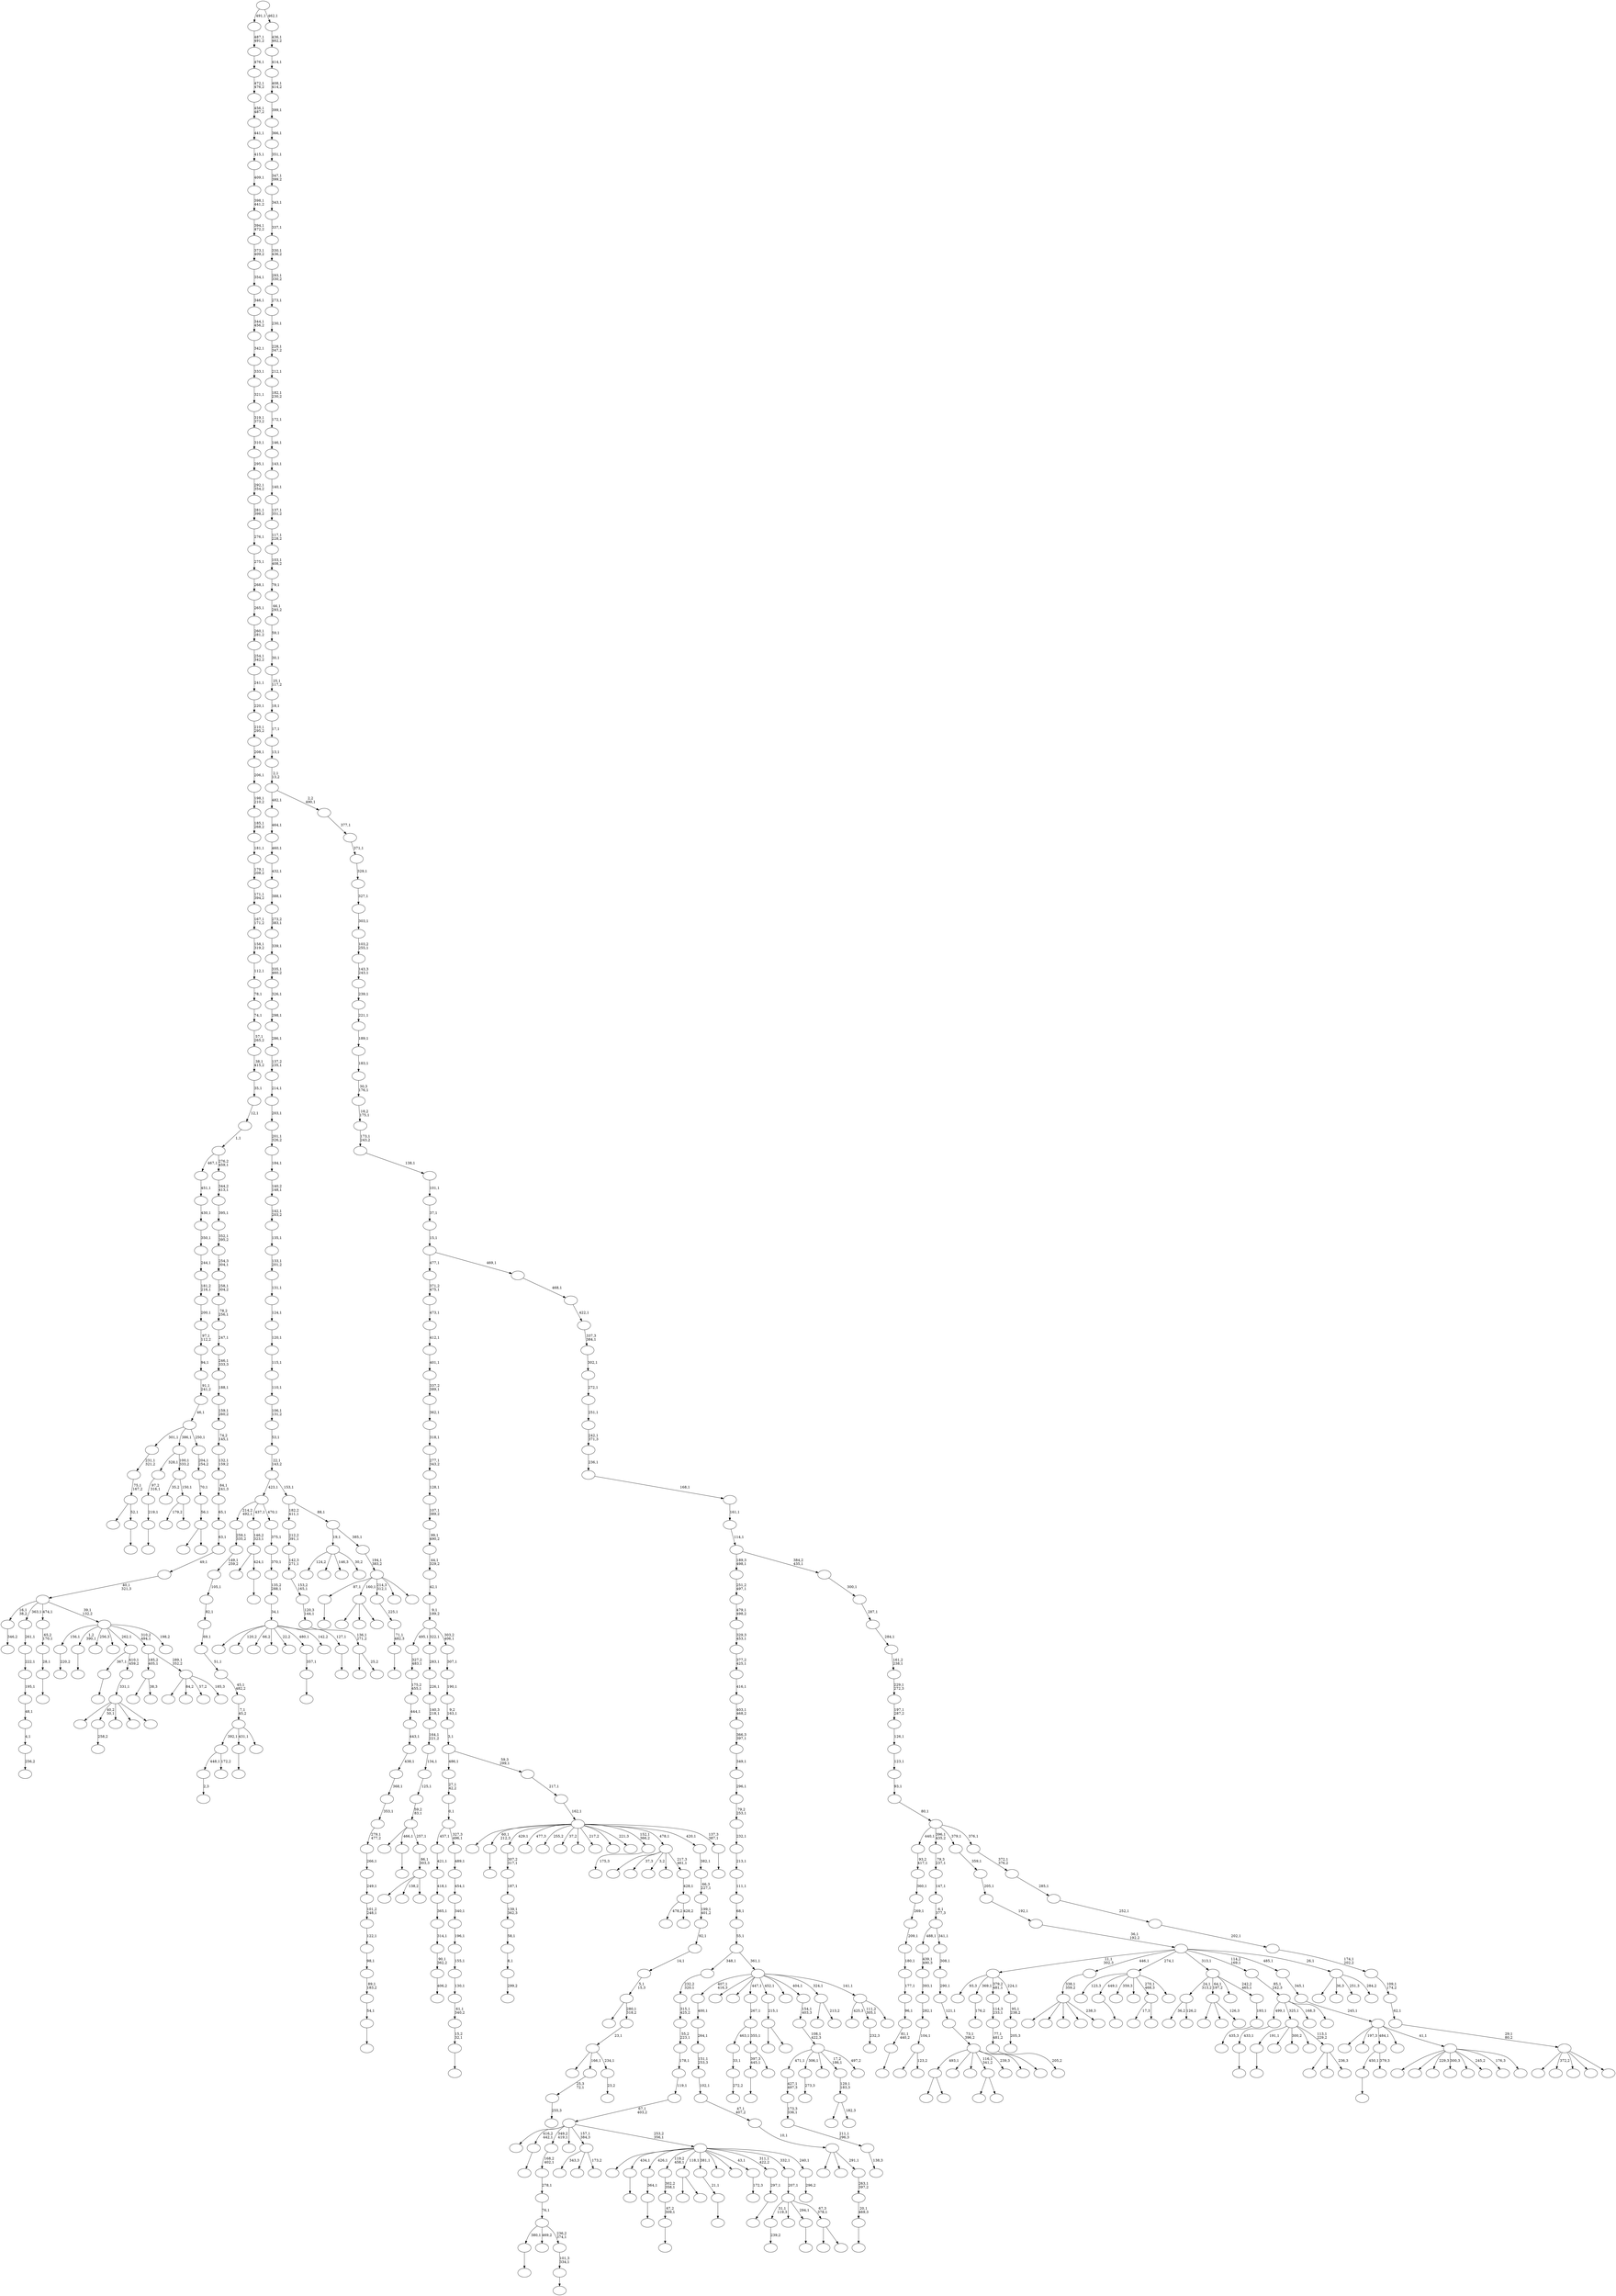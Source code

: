 digraph T {
	700 [label=""]
	699 [label=""]
	698 [label=""]
	697 [label=""]
	696 [label=""]
	695 [label=""]
	694 [label=""]
	693 [label=""]
	692 [label=""]
	691 [label=""]
	690 [label=""]
	689 [label=""]
	688 [label=""]
	687 [label=""]
	686 [label=""]
	685 [label=""]
	684 [label=""]
	683 [label=""]
	682 [label=""]
	681 [label=""]
	680 [label=""]
	679 [label=""]
	678 [label=""]
	677 [label=""]
	676 [label=""]
	675 [label=""]
	674 [label=""]
	673 [label=""]
	672 [label=""]
	671 [label=""]
	670 [label=""]
	669 [label=""]
	668 [label=""]
	667 [label=""]
	666 [label=""]
	665 [label=""]
	664 [label=""]
	663 [label=""]
	662 [label=""]
	661 [label=""]
	660 [label=""]
	659 [label=""]
	658 [label=""]
	657 [label=""]
	656 [label=""]
	655 [label=""]
	654 [label=""]
	653 [label=""]
	652 [label=""]
	651 [label=""]
	650 [label=""]
	649 [label=""]
	648 [label=""]
	647 [label=""]
	646 [label=""]
	645 [label=""]
	644 [label=""]
	643 [label=""]
	642 [label=""]
	641 [label=""]
	640 [label=""]
	639 [label=""]
	638 [label=""]
	637 [label=""]
	636 [label=""]
	635 [label=""]
	634 [label=""]
	633 [label=""]
	632 [label=""]
	631 [label=""]
	630 [label=""]
	629 [label=""]
	628 [label=""]
	627 [label=""]
	626 [label=""]
	625 [label=""]
	624 [label=""]
	623 [label=""]
	622 [label=""]
	621 [label=""]
	620 [label=""]
	619 [label=""]
	618 [label=""]
	617 [label=""]
	616 [label=""]
	615 [label=""]
	614 [label=""]
	613 [label=""]
	612 [label=""]
	611 [label=""]
	610 [label=""]
	609 [label=""]
	608 [label=""]
	607 [label=""]
	606 [label=""]
	605 [label=""]
	604 [label=""]
	603 [label=""]
	602 [label=""]
	601 [label=""]
	600 [label=""]
	599 [label=""]
	598 [label=""]
	597 [label=""]
	596 [label=""]
	595 [label=""]
	594 [label=""]
	593 [label=""]
	592 [label=""]
	591 [label=""]
	590 [label=""]
	589 [label=""]
	588 [label=""]
	587 [label=""]
	586 [label=""]
	585 [label=""]
	584 [label=""]
	583 [label=""]
	582 [label=""]
	581 [label=""]
	580 [label=""]
	579 [label=""]
	578 [label=""]
	577 [label=""]
	576 [label=""]
	575 [label=""]
	574 [label=""]
	573 [label=""]
	572 [label=""]
	571 [label=""]
	570 [label=""]
	569 [label=""]
	568 [label=""]
	567 [label=""]
	566 [label=""]
	565 [label=""]
	564 [label=""]
	563 [label=""]
	562 [label=""]
	561 [label=""]
	560 [label=""]
	559 [label=""]
	558 [label=""]
	557 [label=""]
	556 [label=""]
	555 [label=""]
	554 [label=""]
	553 [label=""]
	552 [label=""]
	551 [label=""]
	550 [label=""]
	549 [label=""]
	548 [label=""]
	547 [label=""]
	546 [label=""]
	545 [label=""]
	544 [label=""]
	543 [label=""]
	542 [label=""]
	541 [label=""]
	540 [label=""]
	539 [label=""]
	538 [label=""]
	537 [label=""]
	536 [label=""]
	535 [label=""]
	534 [label=""]
	533 [label=""]
	532 [label=""]
	531 [label=""]
	530 [label=""]
	529 [label=""]
	528 [label=""]
	527 [label=""]
	526 [label=""]
	525 [label=""]
	524 [label=""]
	523 [label=""]
	522 [label=""]
	521 [label=""]
	520 [label=""]
	519 [label=""]
	518 [label=""]
	517 [label=""]
	516 [label=""]
	515 [label=""]
	514 [label=""]
	513 [label=""]
	512 [label=""]
	511 [label=""]
	510 [label=""]
	509 [label=""]
	508 [label=""]
	507 [label=""]
	506 [label=""]
	505 [label=""]
	504 [label=""]
	503 [label=""]
	502 [label=""]
	501 [label=""]
	500 [label=""]
	499 [label=""]
	498 [label=""]
	497 [label=""]
	496 [label=""]
	495 [label=""]
	494 [label=""]
	493 [label=""]
	492 [label=""]
	491 [label=""]
	490 [label=""]
	489 [label=""]
	488 [label=""]
	487 [label=""]
	486 [label=""]
	485 [label=""]
	484 [label=""]
	483 [label=""]
	482 [label=""]
	481 [label=""]
	480 [label=""]
	479 [label=""]
	478 [label=""]
	477 [label=""]
	476 [label=""]
	475 [label=""]
	474 [label=""]
	473 [label=""]
	472 [label=""]
	471 [label=""]
	470 [label=""]
	469 [label=""]
	468 [label=""]
	467 [label=""]
	466 [label=""]
	465 [label=""]
	464 [label=""]
	463 [label=""]
	462 [label=""]
	461 [label=""]
	460 [label=""]
	459 [label=""]
	458 [label=""]
	457 [label=""]
	456 [label=""]
	455 [label=""]
	454 [label=""]
	453 [label=""]
	452 [label=""]
	451 [label=""]
	450 [label=""]
	449 [label=""]
	448 [label=""]
	447 [label=""]
	446 [label=""]
	445 [label=""]
	444 [label=""]
	443 [label=""]
	442 [label=""]
	441 [label=""]
	440 [label=""]
	439 [label=""]
	438 [label=""]
	437 [label=""]
	436 [label=""]
	435 [label=""]
	434 [label=""]
	433 [label=""]
	432 [label=""]
	431 [label=""]
	430 [label=""]
	429 [label=""]
	428 [label=""]
	427 [label=""]
	426 [label=""]
	425 [label=""]
	424 [label=""]
	423 [label=""]
	422 [label=""]
	421 [label=""]
	420 [label=""]
	419 [label=""]
	418 [label=""]
	417 [label=""]
	416 [label=""]
	415 [label=""]
	414 [label=""]
	413 [label=""]
	412 [label=""]
	411 [label=""]
	410 [label=""]
	409 [label=""]
	408 [label=""]
	407 [label=""]
	406 [label=""]
	405 [label=""]
	404 [label=""]
	403 [label=""]
	402 [label=""]
	401 [label=""]
	400 [label=""]
	399 [label=""]
	398 [label=""]
	397 [label=""]
	396 [label=""]
	395 [label=""]
	394 [label=""]
	393 [label=""]
	392 [label=""]
	391 [label=""]
	390 [label=""]
	389 [label=""]
	388 [label=""]
	387 [label=""]
	386 [label=""]
	385 [label=""]
	384 [label=""]
	383 [label=""]
	382 [label=""]
	381 [label=""]
	380 [label=""]
	379 [label=""]
	378 [label=""]
	377 [label=""]
	376 [label=""]
	375 [label=""]
	374 [label=""]
	373 [label=""]
	372 [label=""]
	371 [label=""]
	370 [label=""]
	369 [label=""]
	368 [label=""]
	367 [label=""]
	366 [label=""]
	365 [label=""]
	364 [label=""]
	363 [label=""]
	362 [label=""]
	361 [label=""]
	360 [label=""]
	359 [label=""]
	358 [label=""]
	357 [label=""]
	356 [label=""]
	355 [label=""]
	354 [label=""]
	353 [label=""]
	352 [label=""]
	351 [label=""]
	350 [label=""]
	349 [label=""]
	348 [label=""]
	347 [label=""]
	346 [label=""]
	345 [label=""]
	344 [label=""]
	343 [label=""]
	342 [label=""]
	341 [label=""]
	340 [label=""]
	339 [label=""]
	338 [label=""]
	337 [label=""]
	336 [label=""]
	335 [label=""]
	334 [label=""]
	333 [label=""]
	332 [label=""]
	331 [label=""]
	330 [label=""]
	329 [label=""]
	328 [label=""]
	327 [label=""]
	326 [label=""]
	325 [label=""]
	324 [label=""]
	323 [label=""]
	322 [label=""]
	321 [label=""]
	320 [label=""]
	319 [label=""]
	318 [label=""]
	317 [label=""]
	316 [label=""]
	315 [label=""]
	314 [label=""]
	313 [label=""]
	312 [label=""]
	311 [label=""]
	310 [label=""]
	309 [label=""]
	308 [label=""]
	307 [label=""]
	306 [label=""]
	305 [label=""]
	304 [label=""]
	303 [label=""]
	302 [label=""]
	301 [label=""]
	300 [label=""]
	299 [label=""]
	298 [label=""]
	297 [label=""]
	296 [label=""]
	295 [label=""]
	294 [label=""]
	293 [label=""]
	292 [label=""]
	291 [label=""]
	290 [label=""]
	289 [label=""]
	288 [label=""]
	287 [label=""]
	286 [label=""]
	285 [label=""]
	284 [label=""]
	283 [label=""]
	282 [label=""]
	281 [label=""]
	280 [label=""]
	279 [label=""]
	278 [label=""]
	277 [label=""]
	276 [label=""]
	275 [label=""]
	274 [label=""]
	273 [label=""]
	272 [label=""]
	271 [label=""]
	270 [label=""]
	269 [label=""]
	268 [label=""]
	267 [label=""]
	266 [label=""]
	265 [label=""]
	264 [label=""]
	263 [label=""]
	262 [label=""]
	261 [label=""]
	260 [label=""]
	259 [label=""]
	258 [label=""]
	257 [label=""]
	256 [label=""]
	255 [label=""]
	254 [label=""]
	253 [label=""]
	252 [label=""]
	251 [label=""]
	250 [label=""]
	249 [label=""]
	248 [label=""]
	247 [label=""]
	246 [label=""]
	245 [label=""]
	244 [label=""]
	243 [label=""]
	242 [label=""]
	241 [label=""]
	240 [label=""]
	239 [label=""]
	238 [label=""]
	237 [label=""]
	236 [label=""]
	235 [label=""]
	234 [label=""]
	233 [label=""]
	232 [label=""]
	231 [label=""]
	230 [label=""]
	229 [label=""]
	228 [label=""]
	227 [label=""]
	226 [label=""]
	225 [label=""]
	224 [label=""]
	223 [label=""]
	222 [label=""]
	221 [label=""]
	220 [label=""]
	219 [label=""]
	218 [label=""]
	217 [label=""]
	216 [label=""]
	215 [label=""]
	214 [label=""]
	213 [label=""]
	212 [label=""]
	211 [label=""]
	210 [label=""]
	209 [label=""]
	208 [label=""]
	207 [label=""]
	206 [label=""]
	205 [label=""]
	204 [label=""]
	203 [label=""]
	202 [label=""]
	201 [label=""]
	200 [label=""]
	199 [label=""]
	198 [label=""]
	197 [label=""]
	196 [label=""]
	195 [label=""]
	194 [label=""]
	193 [label=""]
	192 [label=""]
	191 [label=""]
	190 [label=""]
	189 [label=""]
	188 [label=""]
	187 [label=""]
	186 [label=""]
	185 [label=""]
	184 [label=""]
	183 [label=""]
	182 [label=""]
	181 [label=""]
	180 [label=""]
	179 [label=""]
	178 [label=""]
	177 [label=""]
	176 [label=""]
	175 [label=""]
	174 [label=""]
	173 [label=""]
	172 [label=""]
	171 [label=""]
	170 [label=""]
	169 [label=""]
	168 [label=""]
	167 [label=""]
	166 [label=""]
	165 [label=""]
	164 [label=""]
	163 [label=""]
	162 [label=""]
	161 [label=""]
	160 [label=""]
	159 [label=""]
	158 [label=""]
	157 [label=""]
	156 [label=""]
	155 [label=""]
	154 [label=""]
	153 [label=""]
	152 [label=""]
	151 [label=""]
	150 [label=""]
	149 [label=""]
	148 [label=""]
	147 [label=""]
	146 [label=""]
	145 [label=""]
	144 [label=""]
	143 [label=""]
	142 [label=""]
	141 [label=""]
	140 [label=""]
	139 [label=""]
	138 [label=""]
	137 [label=""]
	136 [label=""]
	135 [label=""]
	134 [label=""]
	133 [label=""]
	132 [label=""]
	131 [label=""]
	130 [label=""]
	129 [label=""]
	128 [label=""]
	127 [label=""]
	126 [label=""]
	125 [label=""]
	124 [label=""]
	123 [label=""]
	122 [label=""]
	121 [label=""]
	120 [label=""]
	119 [label=""]
	118 [label=""]
	117 [label=""]
	116 [label=""]
	115 [label=""]
	114 [label=""]
	113 [label=""]
	112 [label=""]
	111 [label=""]
	110 [label=""]
	109 [label=""]
	108 [label=""]
	107 [label=""]
	106 [label=""]
	105 [label=""]
	104 [label=""]
	103 [label=""]
	102 [label=""]
	101 [label=""]
	100 [label=""]
	99 [label=""]
	98 [label=""]
	97 [label=""]
	96 [label=""]
	95 [label=""]
	94 [label=""]
	93 [label=""]
	92 [label=""]
	91 [label=""]
	90 [label=""]
	89 [label=""]
	88 [label=""]
	87 [label=""]
	86 [label=""]
	85 [label=""]
	84 [label=""]
	83 [label=""]
	82 [label=""]
	81 [label=""]
	80 [label=""]
	79 [label=""]
	78 [label=""]
	77 [label=""]
	76 [label=""]
	75 [label=""]
	74 [label=""]
	73 [label=""]
	72 [label=""]
	71 [label=""]
	70 [label=""]
	69 [label=""]
	68 [label=""]
	67 [label=""]
	66 [label=""]
	65 [label=""]
	64 [label=""]
	63 [label=""]
	62 [label=""]
	61 [label=""]
	60 [label=""]
	59 [label=""]
	58 [label=""]
	57 [label=""]
	56 [label=""]
	55 [label=""]
	54 [label=""]
	53 [label=""]
	52 [label=""]
	51 [label=""]
	50 [label=""]
	49 [label=""]
	48 [label=""]
	47 [label=""]
	46 [label=""]
	45 [label=""]
	44 [label=""]
	43 [label=""]
	42 [label=""]
	41 [label=""]
	40 [label=""]
	39 [label=""]
	38 [label=""]
	37 [label=""]
	36 [label=""]
	35 [label=""]
	34 [label=""]
	33 [label=""]
	32 [label=""]
	31 [label=""]
	30 [label=""]
	29 [label=""]
	28 [label=""]
	27 [label=""]
	26 [label=""]
	25 [label=""]
	24 [label=""]
	23 [label=""]
	22 [label=""]
	21 [label=""]
	20 [label=""]
	19 [label=""]
	18 [label=""]
	17 [label=""]
	16 [label=""]
	15 [label=""]
	14 [label=""]
	13 [label=""]
	12 [label=""]
	11 [label=""]
	10 [label=""]
	9 [label=""]
	8 [label=""]
	7 [label=""]
	6 [label=""]
	5 [label=""]
	4 [label=""]
	3 [label=""]
	2 [label=""]
	1 [label=""]
	0 [label=""]
	699 -> 700 [label="239,2"]
	687 -> 688 [label="138,3"]
	686 -> 687 [label="211,1\n296,3"]
	685 -> 686 [label="173,3\n336,1"]
	684 -> 685 [label="427,1\n497,3"]
	682 -> 683 [label="272,2"]
	681 -> 682 [label="33,1"]
	678 -> 679 [label=""]
	675 -> 689 [label="36,2"]
	675 -> 676 [label="126,2"]
	668 -> 669 [label=""]
	667 -> 668 [label="364,1"]
	662 -> 665 [label=""]
	662 -> 663 [label=""]
	656 -> 657 [label="2,3"]
	650 -> 651 [label=""]
	649 -> 650 [label="54,1"]
	648 -> 649 [label="89,1\n183,2"]
	647 -> 648 [label="98,1"]
	646 -> 647 [label="122,1"]
	645 -> 646 [label="101,2\n248,1"]
	644 -> 645 [label="249,1"]
	643 -> 644 [label="266,1"]
	642 -> 643 [label="279,1\n477,2"]
	641 -> 642 [label="353,1"]
	640 -> 641 [label="368,1"]
	639 -> 640 [label="438,1"]
	638 -> 639 [label="443,1"]
	637 -> 638 [label="444,1"]
	636 -> 637 [label="175,2\n455,1"]
	635 -> 636 [label="327,2\n483,1"]
	633 -> 634 [label=""]
	631 -> 632 [label="220,2"]
	623 -> 624 [label=""]
	621 -> 622 [label=""]
	619 -> 620 [label="299,2"]
	618 -> 619 [label="8,1"]
	617 -> 618 [label="58,1"]
	616 -> 617 [label="139,1\n362,3"]
	615 -> 616 [label="187,1"]
	614 -> 615 [label="307,2\n317,1"]
	612 -> 613 [label=""]
	611 -> 612 [label="20,1\n469,3"]
	610 -> 611 [label="263,1\n397,2"]
	609 -> 673 [label=""]
	609 -> 670 [label=""]
	609 -> 610 [label="291,1"]
	608 -> 609 [label="10,1"]
	607 -> 608 [label="47,1\n407,2"]
	606 -> 607 [label="102,1"]
	605 -> 606 [label="151,1\n253,3"]
	604 -> 605 [label="264,1"]
	603 -> 604 [label="400,1"]
	601 -> 602 [label=""]
	597 -> 598 [label=""]
	594 -> 595 [label="406,2"]
	593 -> 594 [label="90,1\n362,2"]
	592 -> 593 [label="314,1"]
	591 -> 592 [label="365,1"]
	590 -> 591 [label="418,1"]
	589 -> 590 [label="421,1"]
	584 -> 585 [label=""]
	581 -> 656 [label="448,1"]
	581 -> 582 [label="172,2"]
	577 -> 578 [label=""]
	575 -> 576 [label=""]
	568 -> 569 [label="273,3"]
	565 -> 671 [label=""]
	565 -> 629 [label=""]
	565 -> 566 [label="126,3"]
	560 -> 561 [label="176,2"]
	557 -> 581 [label="392,1"]
	557 -> 575 [label="431,1"]
	557 -> 558 [label=""]
	556 -> 557 [label="7,1\n45,2"]
	555 -> 556 [label="45,1\n482,2"]
	554 -> 555 [label="51,1"]
	553 -> 554 [label="69,1"]
	552 -> 553 [label="82,1"]
	551 -> 552 [label="105,1"]
	550 -> 551 [label="149,1\n259,2"]
	549 -> 550 [label="259,1\n335,2"]
	543 -> 544 [label=""]
	534 -> 535 [label=""]
	533 -> 534 [label="67,2\n309,1"]
	532 -> 533 [label="302,2\n358,1"]
	525 -> 654 [label="17,3"]
	525 -> 526 [label=""]
	521 -> 522 [label="346,2"]
	516 -> 517 [label="256,2"]
	515 -> 516 [label="4,1"]
	514 -> 515 [label="48,1"]
	513 -> 514 [label="195,1"]
	512 -> 513 [label="222,1"]
	511 -> 512 [label="261,1"]
	508 -> 509 [label="205,2"]
	507 -> 508 [label="77,1\n481,2"]
	506 -> 507 [label="114,3\n233,1"]
	504 -> 505 [label="258,2"]
	502 -> 666 [label=""]
	502 -> 596 [label=""]
	502 -> 503 [label=""]
	498 -> 538 [label=""]
	498 -> 499 [label=""]
	496 -> 674 [label=""]
	496 -> 497 [label=""]
	493 -> 494 [label=""]
	492 -> 572 [label=""]
	492 -> 493 [label="52,1"]
	491 -> 492 [label="75,1\n167,2"]
	490 -> 491 [label="231,1\n321,2"]
	488 -> 489 [label=""]
	487 -> 488 [label="21,1"]
	485 -> 486 [label=""]
	484 -> 485 [label="357,1"]
	482 -> 483 [label="205,3"]
	481 -> 482 [label="95,1\n238,2"]
	480 -> 693 [label="93,3"]
	480 -> 560 [label="369,1"]
	480 -> 506 [label="379,2\n481,1"]
	480 -> 481 [label="224,1"]
	474 -> 475 [label=""]
	473 -> 474 [label="433,1"]
	470 -> 471 [label=""]
	468 -> 469 [label=""]
	464 -> 465 [label=""]
	463 -> 464 [label="81,1\n440,2"]
	462 -> 463 [label="96,1"]
	461 -> 462 [label="177,1"]
	460 -> 461 [label="180,1"]
	459 -> 460 [label="209,1"]
	458 -> 459 [label="269,1"]
	457 -> 458 [label="360,1"]
	456 -> 457 [label="93,2\n417,1"]
	451 -> 452 [label=""]
	450 -> 451 [label="101,3\n334,1"]
	449 -> 623 [label="380,1"]
	449 -> 454 [label="469,2"]
	449 -> 450 [label="236,2\n374,1"]
	448 -> 449 [label="76,1"]
	447 -> 448 [label="278,1"]
	446 -> 447 [label="168,2\n402,1"]
	444 -> 445 [label=""]
	443 -> 444 [label="219,1"]
	442 -> 443 [label="97,2\n316,1"]
	440 -> 441 [label=""]
	437 -> 680 [label="124,2"]
	437 -> 531 [label=""]
	437 -> 519 [label="146,3"]
	437 -> 438 [label="30,2"]
	435 -> 436 [label=""]
	434 -> 435 [label="15,2\n32,1"]
	433 -> 434 [label="61,1\n340,2"]
	432 -> 433 [label="130,1"]
	431 -> 432 [label="155,1"]
	430 -> 431 [label="196,1"]
	429 -> 430 [label="340,1"]
	428 -> 429 [label="454,1"]
	427 -> 428 [label="489,1"]
	426 -> 589 [label="457,1"]
	426 -> 427 [label="327,3\n496,1"]
	425 -> 426 [label="0,1"]
	424 -> 425 [label="27,1\n42,2"]
	422 -> 423 [label=""]
	421 -> 587 [label=""]
	421 -> 422 [label="424,1"]
	420 -> 421 [label="146,2\n323,1"]
	416 -> 470 [label="450,1"]
	416 -> 417 [label="379,3"]
	413 -> 661 [label=""]
	413 -> 414 [label="38,3"]
	410 -> 411 [label="232,3"]
	407 -> 408 [label=""]
	405 -> 548 [label=""]
	405 -> 541 [label=""]
	405 -> 479 [label=""]
	405 -> 409 [label=""]
	405 -> 406 [label="238,3"]
	404 -> 405 [label="338,1\n359,2"]
	402 -> 403 [label="175,3"]
	399 -> 677 [label="179,2"]
	399 -> 400 [label=""]
	398 -> 546 [label="35,2"]
	398 -> 399 [label="150,1"]
	397 -> 442 [label="328,1"]
	397 -> 398 [label="100,1\n333,2"]
	395 -> 625 [label=""]
	395 -> 396 [label="123,2"]
	394 -> 395 [label="104,1"]
	393 -> 394 [label="282,1"]
	392 -> 393 [label="393,1"]
	391 -> 392 [label="439,1\n490,3"]
	387 -> 694 [label="123,3"]
	387 -> 577 [label="449,1"]
	387 -> 540 [label="359,3"]
	387 -> 539 [label=""]
	387 -> 525 [label="270,1\n468,3"]
	387 -> 388 [label=""]
	385 -> 528 [label=""]
	385 -> 386 [label="182,3"]
	384 -> 385 [label="129,1\n183,3"]
	381 -> 382 [label=""]
	380 -> 381 [label="28,1"]
	379 -> 380 [label="65,2\n170,1"]
	376 -> 597 [label="397,3\n445,1"]
	376 -> 377 [label=""]
	375 -> 681 [label="463,1"]
	375 -> 376 [label="355,1"]
	374 -> 375 [label="267,1"]
	372 -> 373 [label="172,3"]
	370 -> 371 [label=""]
	369 -> 370 [label="297,1"]
	365 -> 547 [label=""]
	365 -> 504 [label="40,2\n50,1"]
	365 -> 439 [label=""]
	365 -> 419 [label=""]
	365 -> 366 [label=""]
	364 -> 365 [label="331,1"]
	363 -> 633 [label="367,1"]
	363 -> 364 [label="410,1\n459,2"]
	359 -> 542 [label=""]
	359 -> 378 [label=""]
	359 -> 360 [label="236,3"]
	358 -> 584 [label="191,1"]
	358 -> 545 [label=""]
	358 -> 501 [label="300,2"]
	358 -> 368 [label=""]
	358 -> 359 [label="113,1\n229,2"]
	356 -> 599 [label=""]
	356 -> 523 [label="138,2"]
	356 -> 357 [label=""]
	355 -> 356 [label="86,1\n303,3"]
	354 -> 655 [label=""]
	354 -> 407 [label="466,1"]
	354 -> 355 [label="257,1"]
	353 -> 354 [label="59,2\n83,1"]
	352 -> 353 [label="125,1"]
	351 -> 352 [label="134,1"]
	350 -> 351 [label="164,1\n221,2"]
	349 -> 350 [label="140,3\n218,1"]
	348 -> 349 [label="226,1"]
	347 -> 348 [label="283,1"]
	345 -> 559 [label="343,3"]
	345 -> 520 [label=""]
	345 -> 346 [label="173,2"]
	343 -> 630 [label=""]
	343 -> 344 [label="25,2"]
	342 -> 343 [label="136,1\n271,2"]
	341 -> 342 [label="120,3\n144,1"]
	340 -> 341 [label="153,2\n165,1"]
	339 -> 340 [label="142,3\n271,1"]
	338 -> 339 [label="212,2\n391,1"]
	334 -> 335 [label=""]
	333 -> 695 [label=""]
	333 -> 628 [label="120,2"]
	333 -> 626 [label="66,2"]
	333 -> 571 [label=""]
	333 -> 527 [label="22,2"]
	333 -> 484 [label="480,1"]
	333 -> 478 [label="142,2"]
	333 -> 334 [label="127,1"]
	332 -> 333 [label="34,1"]
	331 -> 332 [label="135,2\n288,1"]
	330 -> 331 [label="370,1"]
	329 -> 330 [label="375,1"]
	328 -> 549 [label="214,2\n492,1"]
	328 -> 420 [label="437,1"]
	328 -> 329 [label="470,1"]
	326 -> 472 [label=""]
	326 -> 327 [label=""]
	325 -> 326 [label="215,1"]
	323 -> 691 [label=""]
	323 -> 529 [label="84,2"]
	323 -> 418 [label="57,2"]
	323 -> 324 [label="185,3"]
	322 -> 413 [label="185,2\n405,1"]
	322 -> 323 [label="289,1\n352,2"]
	319 -> 320 [label=""]
	318 -> 319 [label="71,1\n482,3"]
	317 -> 318 [label="225,1"]
	315 -> 672 [label=""]
	315 -> 316 [label=""]
	314 -> 699 [label="31,1\n119,3"]
	314 -> 495 [label=""]
	314 -> 440 [label="294,1"]
	314 -> 315 [label="67,3\n378,1"]
	313 -> 314 [label="207,1"]
	311 -> 312 [label="435,3"]
	310 -> 311 [label="193,1"]
	309 -> 675 [label="24,1\n313,2"]
	309 -> 565 [label="64,1\n197,2"]
	309 -> 477 [label=""]
	309 -> 310 [label="242,2\n465,1"]
	307 -> 308 [label="255,3"]
	306 -> 307 [label="25,3\n72,1"]
	303 -> 652 [label=""]
	303 -> 304 [label=""]
	302 -> 303 [label="56,1"]
	301 -> 302 [label="70,1"]
	300 -> 301 [label="204,1\n254,2"]
	299 -> 490 [label="301,1"]
	299 -> 397 [label="386,1"]
	299 -> 300 [label="250,1"]
	298 -> 299 [label="46,1"]
	297 -> 298 [label="91,1\n241,2"]
	296 -> 297 [label="94,1"]
	295 -> 296 [label="97,1\n112,2"]
	294 -> 295 [label="200,1"]
	293 -> 294 [label="181,2\n216,1"]
	292 -> 293 [label="244,1"]
	291 -> 292 [label="350,1"]
	290 -> 291 [label="430,1"]
	289 -> 290 [label="451,1"]
	287 -> 684 [label="471,1"]
	287 -> 568 [label="306,1"]
	287 -> 476 [label=""]
	287 -> 384 [label="17,2\n186,1"]
	287 -> 288 [label="497,2"]
	286 -> 287 [label="108,1\n422,3"]
	285 -> 286 [label="154,1\n403,3"]
	283 -> 627 [label="478,2"]
	283 -> 284 [label="428,2"]
	282 -> 283 [label="428,1"]
	281 -> 664 [label=""]
	281 -> 570 [label="37,3"]
	281 -> 453 [label="3,2"]
	281 -> 412 [label=""]
	281 -> 282 [label="217,3\n461,1"]
	279 -> 574 [label=""]
	279 -> 280 [label="213,2"]
	277 -> 278 [label="23,2"]
	276 -> 698 [label=""]
	276 -> 306 [label="166,1"]
	276 -> 277 [label="234,1"]
	275 -> 276 [label="23,1"]
	274 -> 567 [label=""]
	274 -> 275 [label="280,1\n318,2"]
	273 -> 274 [label="5,1\n15,3"]
	272 -> 273 [label="14,1"]
	271 -> 272 [label="92,1"]
	270 -> 271 [label="199,1\n401,2"]
	269 -> 270 [label="66,3\n227,1"]
	268 -> 269 [label="382,1"]
	266 -> 473 [label="499,1"]
	266 -> 358 [label="325,1"]
	266 -> 337 [label="168,3"]
	266 -> 267 [label=""]
	265 -> 266 [label="85,1\n242,3"]
	262 -> 263 [label="296,2"]
	261 -> 696 [label=""]
	261 -> 678 [label="434,1"]
	261 -> 667 [label="426,1"]
	261 -> 532 [label="119,2\n458,1"]
	261 -> 496 [label="118,1"]
	261 -> 487 [label="381,1"]
	261 -> 466 [label=""]
	261 -> 383 [label=""]
	261 -> 372 [label="43,1"]
	261 -> 369 [label="311,1\n422,2"]
	261 -> 313 [label="332,1"]
	261 -> 262 [label="240,1"]
	260 -> 579 [label=""]
	260 -> 468 [label="416,2\n442,1"]
	260 -> 446 [label="349,2\n419,1"]
	260 -> 390 [label=""]
	260 -> 345 [label="157,1\n384,3"]
	260 -> 261 [label="253,2\n356,1"]
	259 -> 260 [label="67,1\n403,2"]
	258 -> 259 [label="119,1"]
	257 -> 258 [label="178,1"]
	256 -> 257 [label="55,2\n223,1"]
	255 -> 256 [label="315,1\n425,2"]
	254 -> 255 [label="232,2\n320,1"]
	252 -> 662 [label="493,1"]
	252 -> 660 [label=""]
	252 -> 518 [label=""]
	252 -> 498 [label="116,1\n341,2"]
	252 -> 362 [label="239,3"]
	252 -> 321 [label=""]
	252 -> 253 [label=""]
	251 -> 252 [label="73,1\n396,2"]
	250 -> 251 [label="121,1"]
	249 -> 250 [label="290,1"]
	248 -> 249 [label="308,1"]
	247 -> 391 [label="488,1"]
	247 -> 248 [label="341,1"]
	246 -> 247 [label="6,1\n377,3"]
	245 -> 246 [label="147,1"]
	244 -> 245 [label="79,3\n237,1"]
	242 -> 537 [label="425,3"]
	242 -> 410 [label="111,2\n305,1"]
	242 -> 243 [label=""]
	241 -> 603 [label="407,1\n416,3"]
	241 -> 536 [label=""]
	241 -> 415 [label=""]
	241 -> 374 [label="447,1"]
	241 -> 325 [label="452,1"]
	241 -> 305 [label=""]
	241 -> 285 [label="404,1"]
	241 -> 279 [label="324,1"]
	241 -> 242 [label="141,1"]
	240 -> 254 [label="348,1"]
	240 -> 241 [label="361,1"]
	239 -> 240 [label="55,1"]
	238 -> 239 [label="68,1"]
	237 -> 238 [label="111,1"]
	236 -> 237 [label="213,1"]
	235 -> 236 [label="232,1"]
	234 -> 235 [label="79,2\n253,1"]
	233 -> 234 [label="296,1"]
	232 -> 233 [label="349,1"]
	231 -> 232 [label="366,3\n397,1"]
	230 -> 231 [label="403,1\n468,2"]
	229 -> 230 [label="416,1"]
	228 -> 229 [label="377,2\n425,1"]
	227 -> 228 [label="329,3\n453,1"]
	226 -> 227 [label="479,1\n498,2"]
	225 -> 226 [label="251,2\n497,1"]
	223 -> 224 [label=""]
	222 -> 697 [label=""]
	222 -> 621 [label="60,1\n212,3"]
	222 -> 614 [label="429,1"]
	222 -> 600 [label="477,3"]
	222 -> 588 [label="255,2"]
	222 -> 583 [label="37,2"]
	222 -> 580 [label=""]
	222 -> 563 [label="217,2"]
	222 -> 562 [label=""]
	222 -> 524 [label="221,3"]
	222 -> 402 [label="152,1\n366,2"]
	222 -> 281 [label="478,1"]
	222 -> 268 [label="420,1"]
	222 -> 223 [label="137,3\n387,1"]
	221 -> 222 [label="162,1"]
	220 -> 221 [label="217,1"]
	219 -> 424 [label="486,1"]
	219 -> 220 [label="59,3\n299,1"]
	218 -> 219 [label="3,1"]
	217 -> 218 [label="9,2\n163,1"]
	216 -> 217 [label="190,1"]
	215 -> 216 [label="307,1"]
	214 -> 635 [label="495,1"]
	214 -> 347 [label="322,1"]
	214 -> 215 [label="303,2\n406,1"]
	213 -> 214 [label="9,1\n189,2"]
	212 -> 213 [label="42,1"]
	211 -> 212 [label="44,1\n329,2"]
	210 -> 211 [label="99,1\n490,2"]
	209 -> 210 [label="107,1\n389,2"]
	208 -> 209 [label="128,1"]
	207 -> 208 [label="277,1\n343,2"]
	206 -> 207 [label="318,1"]
	205 -> 206 [label="362,1"]
	204 -> 205 [label="337,2\n389,1"]
	203 -> 204 [label="401,1"]
	202 -> 203 [label="412,1"]
	201 -> 202 [label="473,1"]
	200 -> 201 [label="371,2\n475,1"]
	197 -> 601 [label="87,1"]
	197 -> 502 [label="160,1"]
	197 -> 317 [label="214,3\n312,1"]
	197 -> 199 [label=""]
	197 -> 198 [label=""]
	196 -> 197 [label="194,1\n383,2"]
	195 -> 437 [label="19,1"]
	195 -> 196 [label="385,1"]
	194 -> 338 [label="182,2\n411,1"]
	194 -> 195 [label="88,1"]
	193 -> 328 [label="423,1"]
	193 -> 194 [label="153,1"]
	192 -> 193 [label="22,1\n143,2"]
	191 -> 192 [label="53,1"]
	190 -> 191 [label="106,1\n131,2"]
	189 -> 190 [label="110,1"]
	188 -> 189 [label="115,1"]
	187 -> 188 [label="120,1"]
	186 -> 187 [label="124,1"]
	185 -> 186 [label="131,1"]
	184 -> 185 [label="133,1\n201,2"]
	183 -> 184 [label="135,1"]
	182 -> 183 [label="142,1\n203,2"]
	181 -> 182 [label="140,2\n148,1"]
	180 -> 181 [label="184,1"]
	179 -> 180 [label="201,1\n326,2"]
	178 -> 179 [label="203,1"]
	177 -> 178 [label="214,1"]
	176 -> 177 [label="137,2\n235,1"]
	175 -> 176 [label="286,1"]
	174 -> 175 [label="298,1"]
	173 -> 174 [label="326,1"]
	172 -> 173 [label="335,1\n460,2"]
	171 -> 172 [label="339,1"]
	170 -> 171 [label="273,2\n383,1"]
	169 -> 170 [label="388,1"]
	168 -> 169 [label="432,1"]
	167 -> 168 [label="460,1"]
	166 -> 167 [label="464,1"]
	164 -> 658 [label=""]
	164 -> 586 [label=""]
	164 -> 467 [label="229,3"]
	164 -> 401 [label="300,3"]
	164 -> 367 [label=""]
	164 -> 336 [label="245,2"]
	164 -> 264 [label="176,3"]
	164 -> 165 [label=""]
	163 -> 692 [label=""]
	163 -> 573 [label="197,3"]
	163 -> 416 [label="484,1"]
	163 -> 389 [label=""]
	163 -> 164 [label="41,1"]
	162 -> 163 [label="245,1"]
	161 -> 162 [label="345,1"]
	159 -> 631 [label="156,1"]
	159 -> 543 [label="1,2\n390,1"]
	159 -> 530 [label="256,3"]
	159 -> 510 [label=""]
	159 -> 363 [label="262,1"]
	159 -> 322 [label="310,2\n494,1"]
	159 -> 160 [label="198,2"]
	158 -> 521 [label="16,1\n38,2"]
	158 -> 511 [label="363,1"]
	158 -> 379 [label="474,1"]
	158 -> 159 [label="39,1\n132,2"]
	157 -> 158 [label="40,1\n321,3"]
	156 -> 157 [label="49,1"]
	155 -> 156 [label="63,1"]
	154 -> 155 [label="65,1"]
	153 -> 154 [label="84,1\n241,3"]
	152 -> 153 [label="132,1\n159,2"]
	151 -> 152 [label="74,2\n145,1"]
	150 -> 151 [label="159,1\n260,2"]
	149 -> 150 [label="188,1"]
	148 -> 149 [label="246,1\n333,3"]
	147 -> 148 [label="247,1"]
	146 -> 147 [label="78,2\n256,1"]
	145 -> 146 [label="258,1\n304,2"]
	144 -> 145 [label="254,3\n304,1"]
	143 -> 144 [label="352,1\n395,2"]
	142 -> 143 [label="395,1"]
	141 -> 142 [label="344,2\n413,1"]
	140 -> 289 [label="467,1"]
	140 -> 141 [label="276,2\n459,1"]
	139 -> 140 [label="1,1"]
	138 -> 139 [label="12,1"]
	137 -> 138 [label="35,1"]
	136 -> 137 [label="38,1\n415,2"]
	135 -> 136 [label="57,1\n265,2"]
	134 -> 135 [label="74,1"]
	133 -> 134 [label="78,1"]
	132 -> 133 [label="112,1"]
	131 -> 132 [label="158,1\n319,2"]
	130 -> 131 [label="167,1\n171,2"]
	129 -> 130 [label="171,1\n394,2"]
	128 -> 129 [label="179,1\n208,2"]
	127 -> 128 [label="181,1"]
	126 -> 127 [label="185,1\n268,2"]
	125 -> 126 [label="198,1\n210,2"]
	124 -> 125 [label="206,1"]
	123 -> 124 [label="208,1"]
	122 -> 123 [label="210,1\n295,2"]
	121 -> 122 [label="220,1"]
	120 -> 121 [label="241,1"]
	119 -> 120 [label="254,1\n342,2"]
	118 -> 119 [label="260,1\n281,2"]
	117 -> 118 [label="265,1"]
	116 -> 117 [label="268,1"]
	115 -> 116 [label="275,1"]
	114 -> 115 [label="276,1"]
	113 -> 114 [label="281,1\n398,2"]
	112 -> 113 [label="292,1\n354,2"]
	111 -> 112 [label="295,1"]
	110 -> 111 [label="310,1"]
	109 -> 110 [label="319,1\n373,2"]
	108 -> 109 [label="321,1"]
	107 -> 108 [label="333,1"]
	106 -> 107 [label="342,1"]
	105 -> 106 [label="344,1\n456,2"]
	104 -> 105 [label="346,1"]
	103 -> 104 [label="354,1"]
	102 -> 103 [label="373,1\n409,2"]
	101 -> 102 [label="394,1\n472,2"]
	100 -> 101 [label="398,1\n441,2"]
	99 -> 100 [label="409,1"]
	98 -> 99 [label="415,1"]
	97 -> 98 [label="441,1"]
	96 -> 97 [label="456,1\n487,2"]
	95 -> 96 [label="472,1\n476,2"]
	94 -> 95 [label="476,1"]
	93 -> 94 [label="487,1\n491,2"]
	91 -> 653 [label=""]
	91 -> 564 [label="36,3"]
	91 -> 361 [label="251,3"]
	91 -> 92 [label="284,2"]
	90 -> 480 [label="11,1\n302,3"]
	90 -> 404 [label="446,1"]
	90 -> 387 [label="274,1"]
	90 -> 309 [label="313,1"]
	90 -> 265 [label="114,2\n169,1"]
	90 -> 161 [label="485,1"]
	90 -> 91 [label="26,1"]
	89 -> 90 [label="36,1\n192,2"]
	88 -> 89 [label="192,1"]
	87 -> 88 [label="205,1"]
	86 -> 87 [label="359,1"]
	84 -> 690 [label=""]
	84 -> 659 [label="372,2"]
	84 -> 500 [label=""]
	84 -> 455 [label=""]
	84 -> 85 [label=""]
	83 -> 84 [label="29,1\n80,2"]
	82 -> 83 [label="62,1"]
	81 -> 82 [label="109,1\n174,2"]
	80 -> 81 [label="174,1\n202,2"]
	79 -> 80 [label="202,1"]
	78 -> 79 [label="252,1"]
	77 -> 78 [label="285,1"]
	76 -> 77 [label="372,1\n376,2"]
	75 -> 456 [label="440,1"]
	75 -> 244 [label="396,1\n435,2"]
	75 -> 86 [label="379,1"]
	75 -> 76 [label="376,1"]
	74 -> 75 [label="80,1"]
	73 -> 74 [label="93,1"]
	72 -> 73 [label="123,1"]
	71 -> 72 [label="126,1"]
	70 -> 71 [label="197,1\n287,2"]
	69 -> 70 [label="229,1\n272,3"]
	68 -> 69 [label="161,2\n238,1"]
	67 -> 68 [label="284,1"]
	66 -> 67 [label="287,1"]
	65 -> 66 [label="300,1"]
	64 -> 225 [label="189,3\n498,1"]
	64 -> 65 [label="384,2\n435,1"]
	63 -> 64 [label="114,1"]
	62 -> 63 [label="161,1"]
	61 -> 62 [label="168,1"]
	60 -> 61 [label="236,1"]
	59 -> 60 [label="242,1\n371,3"]
	58 -> 59 [label="251,1"]
	57 -> 58 [label="272,1"]
	56 -> 57 [label="302,1"]
	55 -> 56 [label="337,3\n384,1"]
	54 -> 55 [label="422,1"]
	53 -> 54 [label="468,1"]
	52 -> 200 [label="477,1"]
	52 -> 53 [label="469,1"]
	51 -> 52 [label="15,1"]
	50 -> 51 [label="37,1"]
	49 -> 50 [label="101,1"]
	48 -> 49 [label="138,1"]
	47 -> 48 [label="173,1\n243,2"]
	46 -> 47 [label="18,2\n175,1"]
	45 -> 46 [label="30,3\n176,1"]
	44 -> 45 [label="183,1"]
	43 -> 44 [label="189,1"]
	42 -> 43 [label="221,1"]
	41 -> 42 [label="239,1"]
	40 -> 41 [label="143,3\n243,1"]
	39 -> 40 [label="103,2\n255,1"]
	38 -> 39 [label="303,1"]
	37 -> 38 [label="327,1"]
	36 -> 37 [label="329,1"]
	35 -> 36 [label="371,1"]
	34 -> 35 [label="377,1"]
	33 -> 166 [label="482,1"]
	33 -> 34 [label="2,2\n490,1"]
	32 -> 33 [label="2,1\n13,2"]
	31 -> 32 [label="13,1"]
	30 -> 31 [label="17,1"]
	29 -> 30 [label="18,1"]
	28 -> 29 [label="25,1\n117,2"]
	27 -> 28 [label="30,1"]
	26 -> 27 [label="59,1"]
	25 -> 26 [label="66,1\n293,2"]
	24 -> 25 [label="79,1"]
	23 -> 24 [label="103,1\n408,2"]
	22 -> 23 [label="117,1\n228,2"]
	21 -> 22 [label="137,1\n351,2"]
	20 -> 21 [label="140,1"]
	19 -> 20 [label="143,1"]
	18 -> 19 [label="146,1"]
	17 -> 18 [label="172,1"]
	16 -> 17 [label="182,1\n230,2"]
	15 -> 16 [label="212,1"]
	14 -> 15 [label="228,1\n347,2"]
	13 -> 14 [label="230,1"]
	12 -> 13 [label="273,1"]
	11 -> 12 [label="293,1\n330,2"]
	10 -> 11 [label="330,1\n436,2"]
	9 -> 10 [label="337,1"]
	8 -> 9 [label="343,1"]
	7 -> 8 [label="347,1\n399,2"]
	6 -> 7 [label="351,1"]
	5 -> 6 [label="366,1"]
	4 -> 5 [label="399,1"]
	3 -> 4 [label="408,1\n414,2"]
	2 -> 3 [label="414,1"]
	1 -> 2 [label="436,1\n462,2"]
	0 -> 93 [label="491,1"]
	0 -> 1 [label="462,1"]
}
